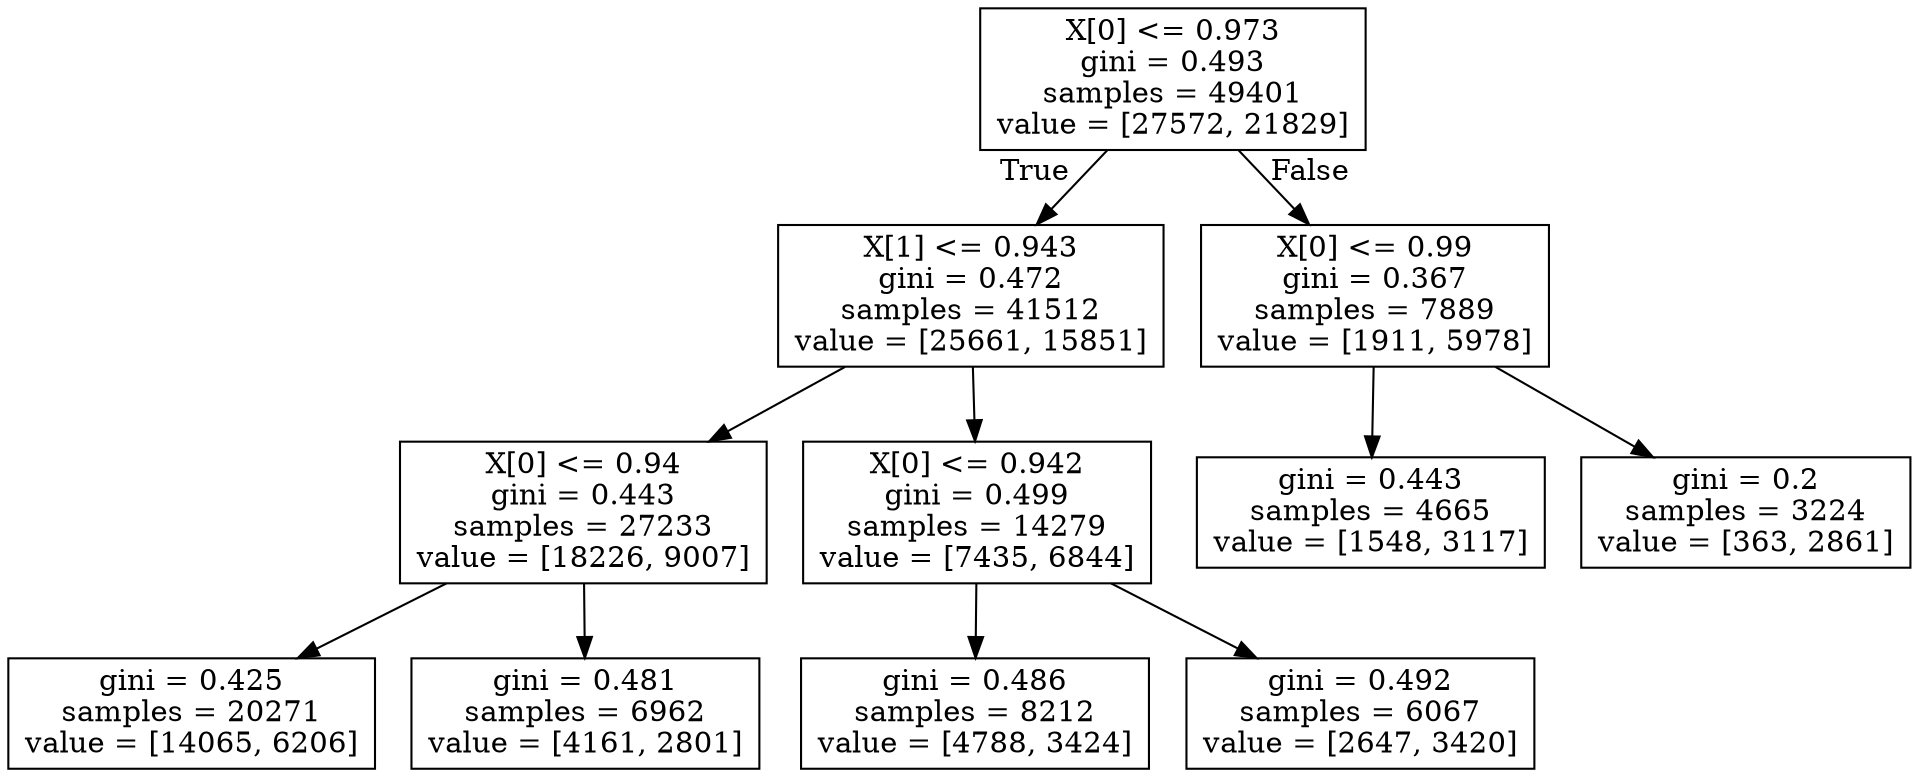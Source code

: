 digraph Tree {
node [shape=box] ;
0 [label="X[0] <= 0.973\ngini = 0.493\nsamples = 49401\nvalue = [27572, 21829]"] ;
1 [label="X[1] <= 0.943\ngini = 0.472\nsamples = 41512\nvalue = [25661, 15851]"] ;
0 -> 1 [labeldistance=2.5, labelangle=45, headlabel="True"] ;
3 [label="X[0] <= 0.94\ngini = 0.443\nsamples = 27233\nvalue = [18226, 9007]"] ;
1 -> 3 ;
9 [label="gini = 0.425\nsamples = 20271\nvalue = [14065, 6206]"] ;
3 -> 9 ;
10 [label="gini = 0.481\nsamples = 6962\nvalue = [4161, 2801]"] ;
3 -> 10 ;
4 [label="X[0] <= 0.942\ngini = 0.499\nsamples = 14279\nvalue = [7435, 6844]"] ;
1 -> 4 ;
7 [label="gini = 0.486\nsamples = 8212\nvalue = [4788, 3424]"] ;
4 -> 7 ;
8 [label="gini = 0.492\nsamples = 6067\nvalue = [2647, 3420]"] ;
4 -> 8 ;
2 [label="X[0] <= 0.99\ngini = 0.367\nsamples = 7889\nvalue = [1911, 5978]"] ;
0 -> 2 [labeldistance=2.5, labelangle=-45, headlabel="False"] ;
5 [label="gini = 0.443\nsamples = 4665\nvalue = [1548, 3117]"] ;
2 -> 5 ;
6 [label="gini = 0.2\nsamples = 3224\nvalue = [363, 2861]"] ;
2 -> 6 ;
}